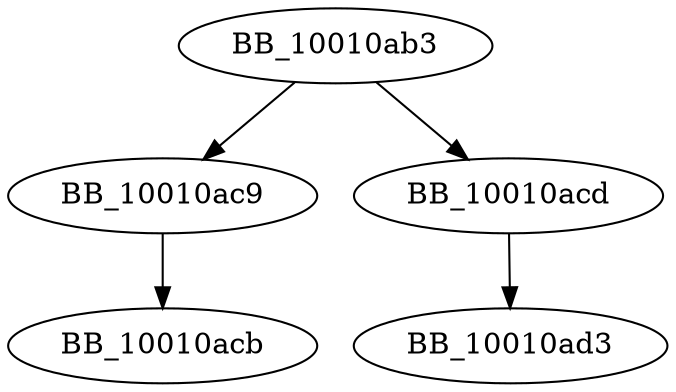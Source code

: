 DiGraph ___crtFlsSetValue{
BB_10010ab3->BB_10010ac9
BB_10010ab3->BB_10010acd
BB_10010ac9->BB_10010acb
BB_10010acd->BB_10010ad3
}
